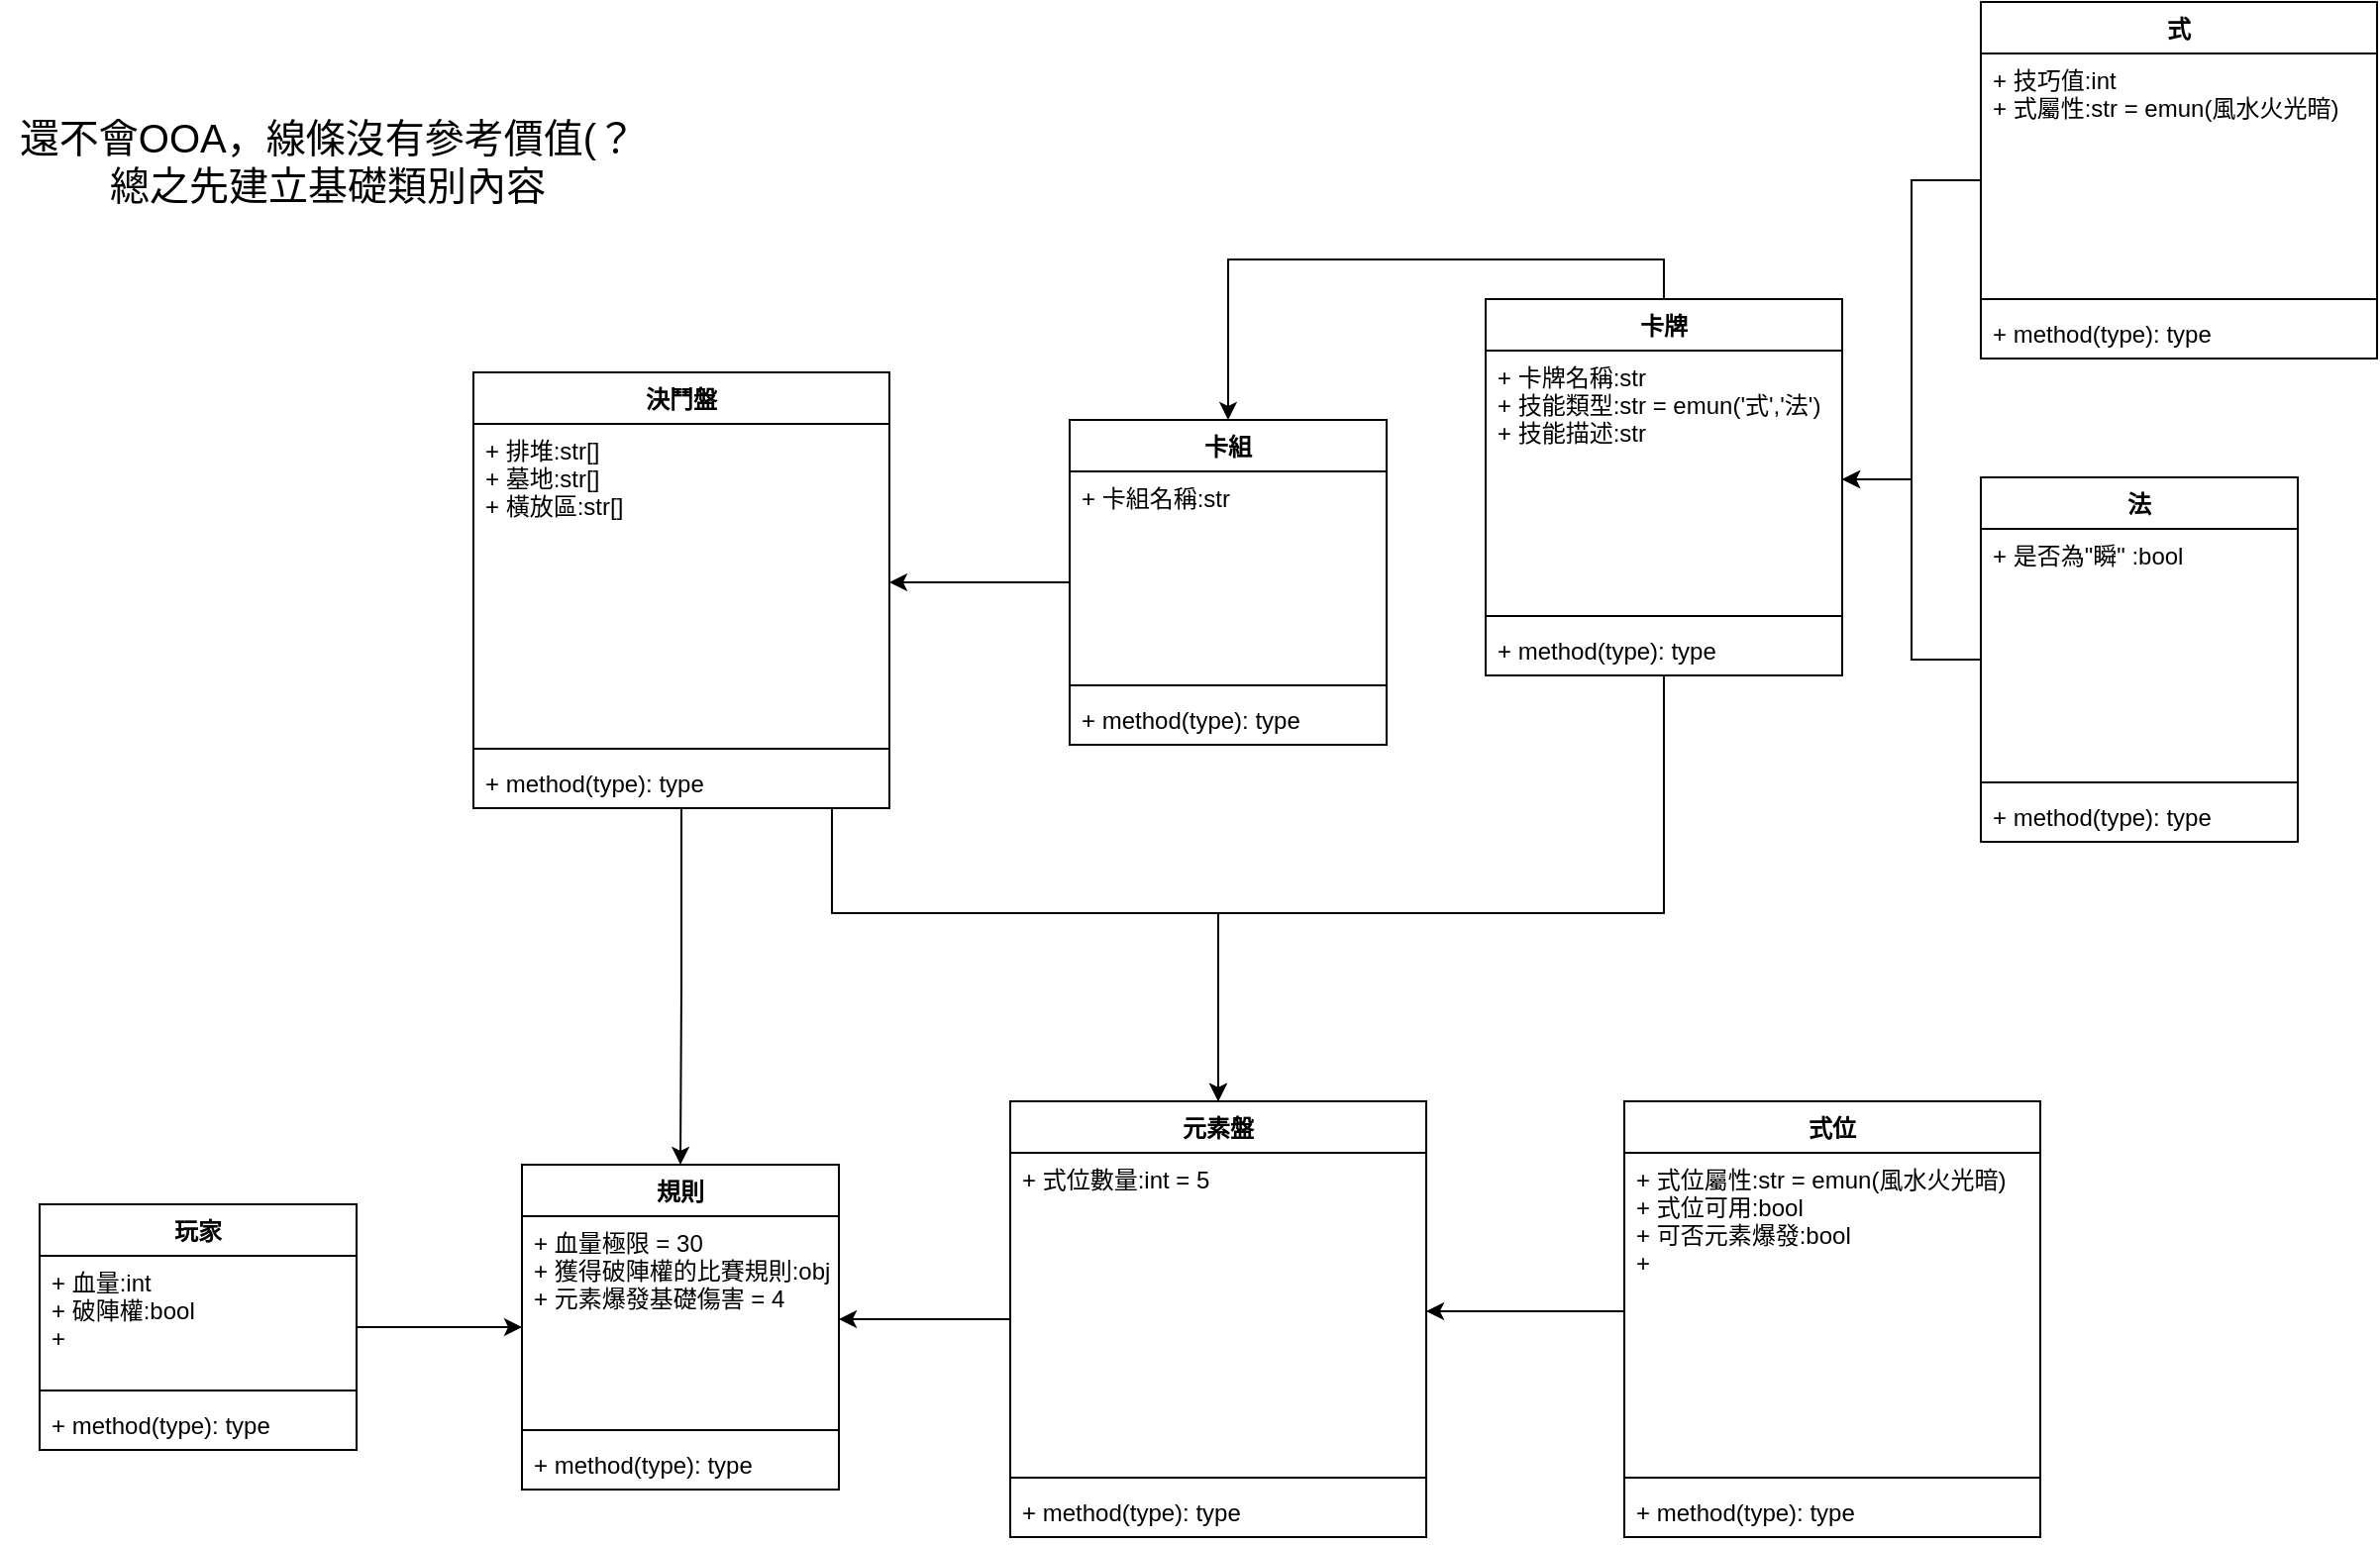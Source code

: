 <mxfile version="20.3.0" type="device"><diagram id="C5RBs43oDa-KdzZeNtuy" name="Page-1"><mxGraphModel dx="1185" dy="714" grid="1" gridSize="10" guides="1" tooltips="1" connect="1" arrows="1" fold="1" page="1" pageScale="1" pageWidth="827" pageHeight="1169" math="0" shadow="0"><root><mxCell id="WIyWlLk6GJQsqaUBKTNV-0"/><mxCell id="WIyWlLk6GJQsqaUBKTNV-1" parent="WIyWlLk6GJQsqaUBKTNV-0"/><mxCell id="i4hJVYdM5HEa2VP7ANoG-44" style="edgeStyle=orthogonalEdgeStyle;rounded=0;orthogonalLoop=1;jettySize=auto;html=1;fontSize=20;" edge="1" parent="WIyWlLk6GJQsqaUBKTNV-1" source="MB8U80nSJSnVaSlLe8QR-0" target="i4hJVYdM5HEa2VP7ANoG-13"><mxGeometry relative="1" as="geometry"/></mxCell><mxCell id="MB8U80nSJSnVaSlLe8QR-0" value="元素盤" style="swimlane;fontStyle=1;align=center;verticalAlign=top;childLayout=stackLayout;horizontal=1;startSize=26;horizontalStack=0;resizeParent=1;resizeParentMax=0;resizeLast=0;collapsible=1;marginBottom=0;" parent="WIyWlLk6GJQsqaUBKTNV-1" vertex="1"><mxGeometry x="580" y="585" width="210" height="220" as="geometry"/></mxCell><mxCell id="MB8U80nSJSnVaSlLe8QR-1" value="+ 式位數量:int = 5" style="text;strokeColor=none;fillColor=none;align=left;verticalAlign=top;spacingLeft=4;spacingRight=4;overflow=hidden;rotatable=0;points=[[0,0.5],[1,0.5]];portConstraint=eastwest;" parent="MB8U80nSJSnVaSlLe8QR-0" vertex="1"><mxGeometry y="26" width="210" height="160" as="geometry"/></mxCell><mxCell id="MB8U80nSJSnVaSlLe8QR-2" value="" style="line;strokeWidth=1;fillColor=none;align=left;verticalAlign=middle;spacingTop=-1;spacingLeft=3;spacingRight=3;rotatable=0;labelPosition=right;points=[];portConstraint=eastwest;strokeColor=inherit;" parent="MB8U80nSJSnVaSlLe8QR-0" vertex="1"><mxGeometry y="186" width="210" height="8" as="geometry"/></mxCell><mxCell id="MB8U80nSJSnVaSlLe8QR-3" value="+ method(type): type" style="text;strokeColor=none;fillColor=none;align=left;verticalAlign=top;spacingLeft=4;spacingRight=4;overflow=hidden;rotatable=0;points=[[0,0.5],[1,0.5]];portConstraint=eastwest;" parent="MB8U80nSJSnVaSlLe8QR-0" vertex="1"><mxGeometry y="194" width="210" height="26" as="geometry"/></mxCell><mxCell id="i4hJVYdM5HEa2VP7ANoG-43" style="edgeStyle=orthogonalEdgeStyle;rounded=0;orthogonalLoop=1;jettySize=auto;html=1;fontSize=20;" edge="1" parent="WIyWlLk6GJQsqaUBKTNV-1" source="i4hJVYdM5HEa2VP7ANoG-0" target="i4hJVYdM5HEa2VP7ANoG-12"><mxGeometry relative="1" as="geometry"/></mxCell><mxCell id="i4hJVYdM5HEa2VP7ANoG-0" value="玩家" style="swimlane;fontStyle=1;align=center;verticalAlign=top;childLayout=stackLayout;horizontal=1;startSize=26;horizontalStack=0;resizeParent=1;resizeParentMax=0;resizeLast=0;collapsible=1;marginBottom=0;" vertex="1" parent="WIyWlLk6GJQsqaUBKTNV-1"><mxGeometry x="90" y="637" width="160" height="124" as="geometry"/></mxCell><mxCell id="i4hJVYdM5HEa2VP7ANoG-1" value="+ 血量:int&#10;+ 破陣權:bool&#10;+ &#10;" style="text;strokeColor=none;fillColor=none;align=left;verticalAlign=top;spacingLeft=4;spacingRight=4;overflow=hidden;rotatable=0;points=[[0,0.5],[1,0.5]];portConstraint=eastwest;" vertex="1" parent="i4hJVYdM5HEa2VP7ANoG-0"><mxGeometry y="26" width="160" height="64" as="geometry"/></mxCell><mxCell id="i4hJVYdM5HEa2VP7ANoG-2" value="" style="line;strokeWidth=1;fillColor=none;align=left;verticalAlign=middle;spacingTop=-1;spacingLeft=3;spacingRight=3;rotatable=0;labelPosition=right;points=[];portConstraint=eastwest;strokeColor=inherit;" vertex="1" parent="i4hJVYdM5HEa2VP7ANoG-0"><mxGeometry y="90" width="160" height="8" as="geometry"/></mxCell><mxCell id="i4hJVYdM5HEa2VP7ANoG-3" value="+ method(type): type" style="text;strokeColor=none;fillColor=none;align=left;verticalAlign=top;spacingLeft=4;spacingRight=4;overflow=hidden;rotatable=0;points=[[0,0.5],[1,0.5]];portConstraint=eastwest;" vertex="1" parent="i4hJVYdM5HEa2VP7ANoG-0"><mxGeometry y="98" width="160" height="26" as="geometry"/></mxCell><mxCell id="i4hJVYdM5HEa2VP7ANoG-27" style="edgeStyle=orthogonalEdgeStyle;rounded=0;orthogonalLoop=1;jettySize=auto;html=1;" edge="1" parent="WIyWlLk6GJQsqaUBKTNV-1" source="i4hJVYdM5HEa2VP7ANoG-4" target="i4hJVYdM5HEa2VP7ANoG-17"><mxGeometry relative="1" as="geometry"/></mxCell><mxCell id="i4hJVYdM5HEa2VP7ANoG-4" value="卡組" style="swimlane;fontStyle=1;align=center;verticalAlign=top;childLayout=stackLayout;horizontal=1;startSize=26;horizontalStack=0;resizeParent=1;resizeParentMax=0;resizeLast=0;collapsible=1;marginBottom=0;" vertex="1" parent="WIyWlLk6GJQsqaUBKTNV-1"><mxGeometry x="610" y="241" width="160" height="164" as="geometry"/></mxCell><mxCell id="i4hJVYdM5HEa2VP7ANoG-5" value="+ 卡組名稱:str" style="text;strokeColor=none;fillColor=none;align=left;verticalAlign=top;spacingLeft=4;spacingRight=4;overflow=hidden;rotatable=0;points=[[0,0.5],[1,0.5]];portConstraint=eastwest;" vertex="1" parent="i4hJVYdM5HEa2VP7ANoG-4"><mxGeometry y="26" width="160" height="104" as="geometry"/></mxCell><mxCell id="i4hJVYdM5HEa2VP7ANoG-6" value="" style="line;strokeWidth=1;fillColor=none;align=left;verticalAlign=middle;spacingTop=-1;spacingLeft=3;spacingRight=3;rotatable=0;labelPosition=right;points=[];portConstraint=eastwest;strokeColor=inherit;" vertex="1" parent="i4hJVYdM5HEa2VP7ANoG-4"><mxGeometry y="130" width="160" height="8" as="geometry"/></mxCell><mxCell id="i4hJVYdM5HEa2VP7ANoG-7" value="+ method(type): type" style="text;strokeColor=none;fillColor=none;align=left;verticalAlign=top;spacingLeft=4;spacingRight=4;overflow=hidden;rotatable=0;points=[[0,0.5],[1,0.5]];portConstraint=eastwest;" vertex="1" parent="i4hJVYdM5HEa2VP7ANoG-4"><mxGeometry y="138" width="160" height="26" as="geometry"/></mxCell><mxCell id="i4hJVYdM5HEa2VP7ANoG-29" style="edgeStyle=orthogonalEdgeStyle;rounded=0;orthogonalLoop=1;jettySize=auto;html=1;exitX=0.5;exitY=0;exitDx=0;exitDy=0;entryX=0.5;entryY=0;entryDx=0;entryDy=0;" edge="1" parent="WIyWlLk6GJQsqaUBKTNV-1" source="i4hJVYdM5HEa2VP7ANoG-8" target="i4hJVYdM5HEa2VP7ANoG-4"><mxGeometry relative="1" as="geometry"/></mxCell><mxCell id="i4hJVYdM5HEa2VP7ANoG-40" style="edgeStyle=orthogonalEdgeStyle;rounded=0;orthogonalLoop=1;jettySize=auto;html=1;" edge="1" parent="WIyWlLk6GJQsqaUBKTNV-1" source="i4hJVYdM5HEa2VP7ANoG-8" target="MB8U80nSJSnVaSlLe8QR-0"><mxGeometry relative="1" as="geometry"><Array as="points"><mxPoint x="910" y="490"/><mxPoint x="685" y="490"/></Array></mxGeometry></mxCell><mxCell id="i4hJVYdM5HEa2VP7ANoG-8" value="卡牌" style="swimlane;fontStyle=1;align=center;verticalAlign=top;childLayout=stackLayout;horizontal=1;startSize=26;horizontalStack=0;resizeParent=1;resizeParentMax=0;resizeLast=0;collapsible=1;marginBottom=0;" vertex="1" parent="WIyWlLk6GJQsqaUBKTNV-1"><mxGeometry x="820" y="180" width="180" height="190" as="geometry"/></mxCell><mxCell id="i4hJVYdM5HEa2VP7ANoG-9" value="+ 卡牌名稱:str&#10;+ 技能類型:str = emun('式','法')&#10;+ 技能描述:str&#10;&#10;" style="text;strokeColor=none;fillColor=none;align=left;verticalAlign=top;spacingLeft=4;spacingRight=4;overflow=hidden;rotatable=0;points=[[0,0.5],[1,0.5]];portConstraint=eastwest;" vertex="1" parent="i4hJVYdM5HEa2VP7ANoG-8"><mxGeometry y="26" width="180" height="130" as="geometry"/></mxCell><mxCell id="i4hJVYdM5HEa2VP7ANoG-10" value="" style="line;strokeWidth=1;fillColor=none;align=left;verticalAlign=middle;spacingTop=-1;spacingLeft=3;spacingRight=3;rotatable=0;labelPosition=right;points=[];portConstraint=eastwest;strokeColor=inherit;" vertex="1" parent="i4hJVYdM5HEa2VP7ANoG-8"><mxGeometry y="156" width="180" height="8" as="geometry"/></mxCell><mxCell id="i4hJVYdM5HEa2VP7ANoG-11" value="+ method(type): type" style="text;strokeColor=none;fillColor=none;align=left;verticalAlign=top;spacingLeft=4;spacingRight=4;overflow=hidden;rotatable=0;points=[[0,0.5],[1,0.5]];portConstraint=eastwest;" vertex="1" parent="i4hJVYdM5HEa2VP7ANoG-8"><mxGeometry y="164" width="180" height="26" as="geometry"/></mxCell><mxCell id="i4hJVYdM5HEa2VP7ANoG-12" value="規則" style="swimlane;fontStyle=1;align=center;verticalAlign=top;childLayout=stackLayout;horizontal=1;startSize=26;horizontalStack=0;resizeParent=1;resizeParentMax=0;resizeLast=0;collapsible=1;marginBottom=0;" vertex="1" parent="WIyWlLk6GJQsqaUBKTNV-1"><mxGeometry x="333.5" y="617" width="160" height="164" as="geometry"/></mxCell><mxCell id="i4hJVYdM5HEa2VP7ANoG-13" value="+ 血量極限 = 30&#10;+ 獲得破陣權的比賽規則:obj&#10;+ 元素爆發基礎傷害 = 4" style="text;strokeColor=none;fillColor=none;align=left;verticalAlign=top;spacingLeft=4;spacingRight=4;overflow=hidden;rotatable=0;points=[[0,0.5],[1,0.5]];portConstraint=eastwest;" vertex="1" parent="i4hJVYdM5HEa2VP7ANoG-12"><mxGeometry y="26" width="160" height="104" as="geometry"/></mxCell><mxCell id="i4hJVYdM5HEa2VP7ANoG-14" value="" style="line;strokeWidth=1;fillColor=none;align=left;verticalAlign=middle;spacingTop=-1;spacingLeft=3;spacingRight=3;rotatable=0;labelPosition=right;points=[];portConstraint=eastwest;strokeColor=inherit;" vertex="1" parent="i4hJVYdM5HEa2VP7ANoG-12"><mxGeometry y="130" width="160" height="8" as="geometry"/></mxCell><mxCell id="i4hJVYdM5HEa2VP7ANoG-15" value="+ method(type): type" style="text;strokeColor=none;fillColor=none;align=left;verticalAlign=top;spacingLeft=4;spacingRight=4;overflow=hidden;rotatable=0;points=[[0,0.5],[1,0.5]];portConstraint=eastwest;" vertex="1" parent="i4hJVYdM5HEa2VP7ANoG-12"><mxGeometry y="138" width="160" height="26" as="geometry"/></mxCell><mxCell id="i4hJVYdM5HEa2VP7ANoG-41" style="edgeStyle=orthogonalEdgeStyle;rounded=0;orthogonalLoop=1;jettySize=auto;html=1;entryX=0.5;entryY=0;entryDx=0;entryDy=0;" edge="1" parent="WIyWlLk6GJQsqaUBKTNV-1" source="i4hJVYdM5HEa2VP7ANoG-16" target="MB8U80nSJSnVaSlLe8QR-0"><mxGeometry relative="1" as="geometry"><Array as="points"><mxPoint x="490" y="490"/><mxPoint x="685" y="490"/></Array></mxGeometry></mxCell><mxCell id="i4hJVYdM5HEa2VP7ANoG-45" style="edgeStyle=orthogonalEdgeStyle;rounded=0;orthogonalLoop=1;jettySize=auto;html=1;entryX=0.5;entryY=0;entryDx=0;entryDy=0;fontSize=20;" edge="1" parent="WIyWlLk6GJQsqaUBKTNV-1" source="i4hJVYdM5HEa2VP7ANoG-16" target="i4hJVYdM5HEa2VP7ANoG-12"><mxGeometry relative="1" as="geometry"/></mxCell><mxCell id="i4hJVYdM5HEa2VP7ANoG-16" value="決鬥盤" style="swimlane;fontStyle=1;align=center;verticalAlign=top;childLayout=stackLayout;horizontal=1;startSize=26;horizontalStack=0;resizeParent=1;resizeParentMax=0;resizeLast=0;collapsible=1;marginBottom=0;" vertex="1" parent="WIyWlLk6GJQsqaUBKTNV-1"><mxGeometry x="309" y="217" width="210" height="220" as="geometry"/></mxCell><mxCell id="i4hJVYdM5HEa2VP7ANoG-17" value="+ 排堆:str[]&#10;+ 墓地:str[]&#10;+ 橫放區:str[]" style="text;strokeColor=none;fillColor=none;align=left;verticalAlign=top;spacingLeft=4;spacingRight=4;overflow=hidden;rotatable=0;points=[[0,0.5],[1,0.5]];portConstraint=eastwest;" vertex="1" parent="i4hJVYdM5HEa2VP7ANoG-16"><mxGeometry y="26" width="210" height="160" as="geometry"/></mxCell><mxCell id="i4hJVYdM5HEa2VP7ANoG-18" value="" style="line;strokeWidth=1;fillColor=none;align=left;verticalAlign=middle;spacingTop=-1;spacingLeft=3;spacingRight=3;rotatable=0;labelPosition=right;points=[];portConstraint=eastwest;strokeColor=inherit;" vertex="1" parent="i4hJVYdM5HEa2VP7ANoG-16"><mxGeometry y="186" width="210" height="8" as="geometry"/></mxCell><mxCell id="i4hJVYdM5HEa2VP7ANoG-19" value="+ method(type): type" style="text;strokeColor=none;fillColor=none;align=left;verticalAlign=top;spacingLeft=4;spacingRight=4;overflow=hidden;rotatable=0;points=[[0,0.5],[1,0.5]];portConstraint=eastwest;" vertex="1" parent="i4hJVYdM5HEa2VP7ANoG-16"><mxGeometry y="194" width="210" height="26" as="geometry"/></mxCell><mxCell id="i4hJVYdM5HEa2VP7ANoG-20" value="式位" style="swimlane;fontStyle=1;align=center;verticalAlign=top;childLayout=stackLayout;horizontal=1;startSize=26;horizontalStack=0;resizeParent=1;resizeParentMax=0;resizeLast=0;collapsible=1;marginBottom=0;" vertex="1" parent="WIyWlLk6GJQsqaUBKTNV-1"><mxGeometry x="890" y="585" width="210" height="220" as="geometry"/></mxCell><mxCell id="i4hJVYdM5HEa2VP7ANoG-21" value="+ 式位屬性:str = emun(風水火光暗)&#10;+ 式位可用:bool&#10;+ 可否元素爆發:bool&#10;+ " style="text;strokeColor=none;fillColor=none;align=left;verticalAlign=top;spacingLeft=4;spacingRight=4;overflow=hidden;rotatable=0;points=[[0,0.5],[1,0.5]];portConstraint=eastwest;" vertex="1" parent="i4hJVYdM5HEa2VP7ANoG-20"><mxGeometry y="26" width="210" height="160" as="geometry"/></mxCell><mxCell id="i4hJVYdM5HEa2VP7ANoG-22" value="" style="line;strokeWidth=1;fillColor=none;align=left;verticalAlign=middle;spacingTop=-1;spacingLeft=3;spacingRight=3;rotatable=0;labelPosition=right;points=[];portConstraint=eastwest;strokeColor=inherit;" vertex="1" parent="i4hJVYdM5HEa2VP7ANoG-20"><mxGeometry y="186" width="210" height="8" as="geometry"/></mxCell><mxCell id="i4hJVYdM5HEa2VP7ANoG-23" value="+ method(type): type" style="text;strokeColor=none;fillColor=none;align=left;verticalAlign=top;spacingLeft=4;spacingRight=4;overflow=hidden;rotatable=0;points=[[0,0.5],[1,0.5]];portConstraint=eastwest;" vertex="1" parent="i4hJVYdM5HEa2VP7ANoG-20"><mxGeometry y="194" width="210" height="26" as="geometry"/></mxCell><mxCell id="i4hJVYdM5HEa2VP7ANoG-26" style="edgeStyle=orthogonalEdgeStyle;rounded=0;orthogonalLoop=1;jettySize=auto;html=1;" edge="1" parent="WIyWlLk6GJQsqaUBKTNV-1" source="i4hJVYdM5HEa2VP7ANoG-21" target="MB8U80nSJSnVaSlLe8QR-1"><mxGeometry relative="1" as="geometry"/></mxCell><mxCell id="i4hJVYdM5HEa2VP7ANoG-34" style="edgeStyle=orthogonalEdgeStyle;rounded=0;orthogonalLoop=1;jettySize=auto;html=1;entryX=1;entryY=0.5;entryDx=0;entryDy=0;" edge="1" parent="WIyWlLk6GJQsqaUBKTNV-1" source="i4hJVYdM5HEa2VP7ANoG-30" target="i4hJVYdM5HEa2VP7ANoG-9"><mxGeometry relative="1" as="geometry"/></mxCell><mxCell id="i4hJVYdM5HEa2VP7ANoG-30" value="式" style="swimlane;fontStyle=1;align=center;verticalAlign=top;childLayout=stackLayout;horizontal=1;startSize=26;horizontalStack=0;resizeParent=1;resizeParentMax=0;resizeLast=0;collapsible=1;marginBottom=0;" vertex="1" parent="WIyWlLk6GJQsqaUBKTNV-1"><mxGeometry x="1070" y="30" width="200" height="180" as="geometry"/></mxCell><mxCell id="i4hJVYdM5HEa2VP7ANoG-31" value="+ 技巧值:int&#10;+ 式屬性:str = emun(風水火光暗)&#10;" style="text;strokeColor=none;fillColor=none;align=left;verticalAlign=top;spacingLeft=4;spacingRight=4;overflow=hidden;rotatable=0;points=[[0,0.5],[1,0.5]];portConstraint=eastwest;" vertex="1" parent="i4hJVYdM5HEa2VP7ANoG-30"><mxGeometry y="26" width="200" height="120" as="geometry"/></mxCell><mxCell id="i4hJVYdM5HEa2VP7ANoG-32" value="" style="line;strokeWidth=1;fillColor=none;align=left;verticalAlign=middle;spacingTop=-1;spacingLeft=3;spacingRight=3;rotatable=0;labelPosition=right;points=[];portConstraint=eastwest;strokeColor=inherit;" vertex="1" parent="i4hJVYdM5HEa2VP7ANoG-30"><mxGeometry y="146" width="200" height="8" as="geometry"/></mxCell><mxCell id="i4hJVYdM5HEa2VP7ANoG-33" value="+ method(type): type" style="text;strokeColor=none;fillColor=none;align=left;verticalAlign=top;spacingLeft=4;spacingRight=4;overflow=hidden;rotatable=0;points=[[0,0.5],[1,0.5]];portConstraint=eastwest;" vertex="1" parent="i4hJVYdM5HEa2VP7ANoG-30"><mxGeometry y="154" width="200" height="26" as="geometry"/></mxCell><mxCell id="i4hJVYdM5HEa2VP7ANoG-39" style="edgeStyle=orthogonalEdgeStyle;rounded=0;orthogonalLoop=1;jettySize=auto;html=1;entryX=1;entryY=0.5;entryDx=0;entryDy=0;" edge="1" parent="WIyWlLk6GJQsqaUBKTNV-1" source="i4hJVYdM5HEa2VP7ANoG-35" target="i4hJVYdM5HEa2VP7ANoG-9"><mxGeometry relative="1" as="geometry"/></mxCell><mxCell id="i4hJVYdM5HEa2VP7ANoG-35" value="法" style="swimlane;fontStyle=1;align=center;verticalAlign=top;childLayout=stackLayout;horizontal=1;startSize=26;horizontalStack=0;resizeParent=1;resizeParentMax=0;resizeLast=0;collapsible=1;marginBottom=0;" vertex="1" parent="WIyWlLk6GJQsqaUBKTNV-1"><mxGeometry x="1070" y="270" width="160" height="184" as="geometry"/></mxCell><mxCell id="i4hJVYdM5HEa2VP7ANoG-36" value="+ 是否為&quot;瞬&quot; :bool &#10;&#10;" style="text;strokeColor=none;fillColor=none;align=left;verticalAlign=top;spacingLeft=4;spacingRight=4;overflow=hidden;rotatable=0;points=[[0,0.5],[1,0.5]];portConstraint=eastwest;" vertex="1" parent="i4hJVYdM5HEa2VP7ANoG-35"><mxGeometry y="26" width="160" height="124" as="geometry"/></mxCell><mxCell id="i4hJVYdM5HEa2VP7ANoG-37" value="" style="line;strokeWidth=1;fillColor=none;align=left;verticalAlign=middle;spacingTop=-1;spacingLeft=3;spacingRight=3;rotatable=0;labelPosition=right;points=[];portConstraint=eastwest;strokeColor=inherit;" vertex="1" parent="i4hJVYdM5HEa2VP7ANoG-35"><mxGeometry y="150" width="160" height="8" as="geometry"/></mxCell><mxCell id="i4hJVYdM5HEa2VP7ANoG-38" value="+ method(type): type" style="text;strokeColor=none;fillColor=none;align=left;verticalAlign=top;spacingLeft=4;spacingRight=4;overflow=hidden;rotatable=0;points=[[0,0.5],[1,0.5]];portConstraint=eastwest;" vertex="1" parent="i4hJVYdM5HEa2VP7ANoG-35"><mxGeometry y="158" width="160" height="26" as="geometry"/></mxCell><mxCell id="i4hJVYdM5HEa2VP7ANoG-42" value="&lt;font style=&quot;font-size: 20px;&quot;&gt;還不會OOA，線條沒有參考價值(？&lt;br&gt;總之先建立基礎類別內容&lt;/font&gt;" style="text;html=1;align=center;verticalAlign=middle;resizable=0;points=[];autosize=1;strokeColor=none;fillColor=none;" vertex="1" parent="WIyWlLk6GJQsqaUBKTNV-1"><mxGeometry x="70" y="80" width="330" height="60" as="geometry"/></mxCell></root></mxGraphModel></diagram></mxfile>